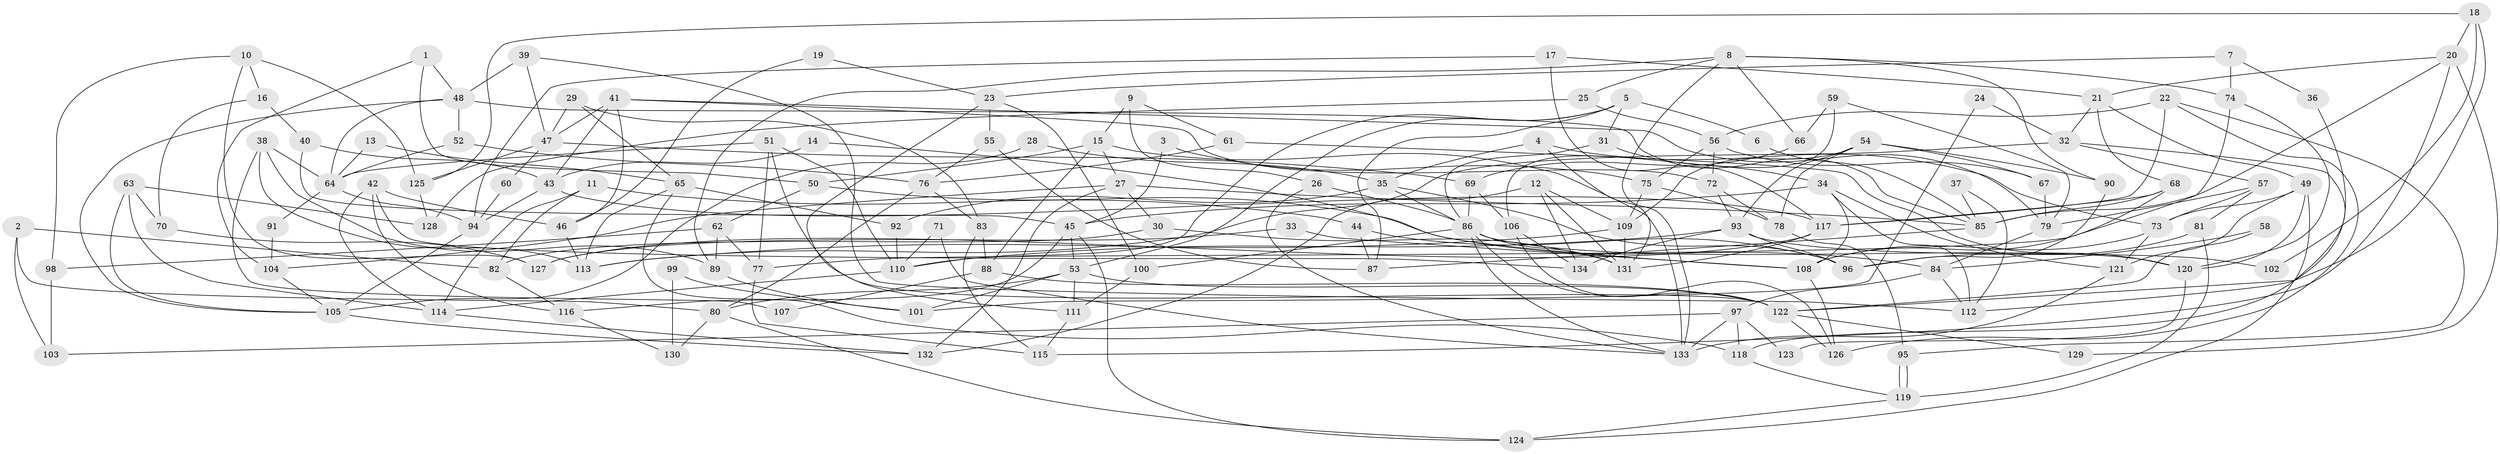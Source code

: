 // coarse degree distribution, {4: 0.22388059701492538, 9: 0.029850746268656716, 6: 0.13432835820895522, 5: 0.208955223880597, 2: 0.029850746268656716, 7: 0.14925373134328357, 3: 0.08955223880597014, 8: 0.08955223880597014, 10: 0.04477611940298507}
// Generated by graph-tools (version 1.1) at 2025/37/03/04/25 23:37:15]
// undirected, 134 vertices, 268 edges
graph export_dot {
  node [color=gray90,style=filled];
  1;
  2;
  3;
  4;
  5;
  6;
  7;
  8;
  9;
  10;
  11;
  12;
  13;
  14;
  15;
  16;
  17;
  18;
  19;
  20;
  21;
  22;
  23;
  24;
  25;
  26;
  27;
  28;
  29;
  30;
  31;
  32;
  33;
  34;
  35;
  36;
  37;
  38;
  39;
  40;
  41;
  42;
  43;
  44;
  45;
  46;
  47;
  48;
  49;
  50;
  51;
  52;
  53;
  54;
  55;
  56;
  57;
  58;
  59;
  60;
  61;
  62;
  63;
  64;
  65;
  66;
  67;
  68;
  69;
  70;
  71;
  72;
  73;
  74;
  75;
  76;
  77;
  78;
  79;
  80;
  81;
  82;
  83;
  84;
  85;
  86;
  87;
  88;
  89;
  90;
  91;
  92;
  93;
  94;
  95;
  96;
  97;
  98;
  99;
  100;
  101;
  102;
  103;
  104;
  105;
  106;
  107;
  108;
  109;
  110;
  111;
  112;
  113;
  114;
  115;
  116;
  117;
  118;
  119;
  120;
  121;
  122;
  123;
  124;
  125;
  126;
  127;
  128;
  129;
  130;
  131;
  132;
  133;
  134;
  1 -- 50;
  1 -- 104;
  1 -- 48;
  2 -- 80;
  2 -- 82;
  2 -- 103;
  3 -- 75;
  3 -- 45;
  4 -- 73;
  4 -- 131;
  4 -- 35;
  5 -- 53;
  5 -- 110;
  5 -- 6;
  5 -- 31;
  5 -- 87;
  6 -- 85;
  7 -- 23;
  7 -- 74;
  7 -- 36;
  8 -- 133;
  8 -- 74;
  8 -- 25;
  8 -- 66;
  8 -- 89;
  8 -- 90;
  9 -- 26;
  9 -- 15;
  9 -- 61;
  10 -- 125;
  10 -- 98;
  10 -- 16;
  10 -- 127;
  11 -- 114;
  11 -- 44;
  11 -- 82;
  12 -- 131;
  12 -- 109;
  12 -- 132;
  12 -- 134;
  13 -- 64;
  13 -- 65;
  14 -- 108;
  14 -- 43;
  15 -- 27;
  15 -- 133;
  15 -- 50;
  15 -- 88;
  16 -- 70;
  16 -- 40;
  17 -- 94;
  17 -- 21;
  17 -- 117;
  18 -- 122;
  18 -- 20;
  18 -- 102;
  18 -- 125;
  19 -- 23;
  19 -- 46;
  20 -- 85;
  20 -- 115;
  20 -- 21;
  20 -- 129;
  21 -- 32;
  21 -- 49;
  21 -- 68;
  22 -- 117;
  22 -- 95;
  22 -- 56;
  22 -- 126;
  23 -- 111;
  23 -- 55;
  23 -- 100;
  24 -- 101;
  24 -- 32;
  25 -- 56;
  25 -- 128;
  26 -- 86;
  26 -- 133;
  27 -- 132;
  27 -- 85;
  27 -- 30;
  27 -- 104;
  28 -- 105;
  28 -- 35;
  29 -- 83;
  29 -- 65;
  29 -- 47;
  30 -- 131;
  30 -- 82;
  31 -- 34;
  31 -- 86;
  32 -- 57;
  32 -- 113;
  32 -- 118;
  33 -- 127;
  33 -- 108;
  34 -- 45;
  34 -- 121;
  34 -- 108;
  34 -- 112;
  35 -- 86;
  35 -- 92;
  35 -- 96;
  36 -- 112;
  37 -- 85;
  37 -- 112;
  38 -- 113;
  38 -- 64;
  38 -- 89;
  38 -- 107;
  39 -- 47;
  39 -- 48;
  39 -- 112;
  40 -- 43;
  40 -- 45;
  41 -- 47;
  41 -- 72;
  41 -- 43;
  41 -- 46;
  41 -- 79;
  42 -- 114;
  42 -- 116;
  42 -- 46;
  42 -- 134;
  43 -- 117;
  43 -- 94;
  44 -- 96;
  44 -- 87;
  45 -- 124;
  45 -- 53;
  45 -- 116;
  46 -- 113;
  47 -- 69;
  47 -- 60;
  47 -- 125;
  48 -- 64;
  48 -- 52;
  48 -- 85;
  48 -- 105;
  49 -- 73;
  49 -- 120;
  49 -- 121;
  49 -- 124;
  50 -- 84;
  50 -- 62;
  51 -- 77;
  51 -- 110;
  51 -- 64;
  51 -- 122;
  52 -- 76;
  52 -- 64;
  53 -- 122;
  53 -- 80;
  53 -- 101;
  53 -- 111;
  54 -- 109;
  54 -- 90;
  54 -- 67;
  54 -- 78;
  54 -- 93;
  55 -- 76;
  55 -- 87;
  56 -- 67;
  56 -- 72;
  56 -- 75;
  57 -- 81;
  57 -- 79;
  57 -- 73;
  58 -- 122;
  58 -- 84;
  59 -- 79;
  59 -- 106;
  59 -- 66;
  60 -- 94;
  61 -- 120;
  61 -- 76;
  62 -- 89;
  62 -- 77;
  62 -- 98;
  63 -- 105;
  63 -- 128;
  63 -- 70;
  63 -- 114;
  64 -- 91;
  64 -- 94;
  65 -- 113;
  65 -- 92;
  65 -- 118;
  66 -- 69;
  67 -- 79;
  68 -- 108;
  68 -- 85;
  68 -- 117;
  69 -- 86;
  69 -- 106;
  70 -- 127;
  71 -- 133;
  71 -- 110;
  72 -- 93;
  72 -- 78;
  73 -- 108;
  73 -- 121;
  74 -- 120;
  74 -- 77;
  75 -- 78;
  75 -- 109;
  76 -- 80;
  76 -- 83;
  77 -- 115;
  78 -- 95;
  79 -- 84;
  80 -- 124;
  80 -- 130;
  81 -- 96;
  81 -- 119;
  82 -- 116;
  83 -- 88;
  83 -- 115;
  84 -- 112;
  84 -- 97;
  85 -- 87;
  86 -- 122;
  86 -- 100;
  86 -- 120;
  86 -- 131;
  86 -- 133;
  88 -- 122;
  88 -- 107;
  89 -- 101;
  90 -- 96;
  91 -- 104;
  92 -- 110;
  93 -- 134;
  93 -- 96;
  93 -- 102;
  93 -- 110;
  94 -- 105;
  95 -- 119;
  95 -- 119;
  97 -- 133;
  97 -- 118;
  97 -- 103;
  97 -- 123;
  98 -- 103;
  99 -- 101;
  99 -- 130;
  100 -- 111;
  104 -- 105;
  105 -- 132;
  106 -- 134;
  106 -- 126;
  108 -- 126;
  109 -- 131;
  109 -- 113;
  110 -- 114;
  111 -- 115;
  114 -- 132;
  116 -- 130;
  117 -- 127;
  117 -- 131;
  118 -- 119;
  119 -- 124;
  120 -- 123;
  121 -- 133;
  122 -- 126;
  122 -- 129;
  125 -- 128;
}
